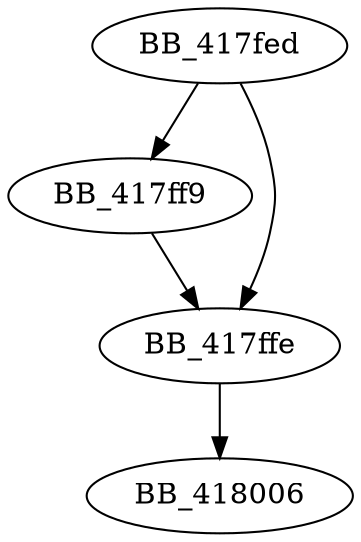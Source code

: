 DiGraph _fast_error_exit{
BB_417fed->BB_417ff9
BB_417fed->BB_417ffe
BB_417ff9->BB_417ffe
BB_417ffe->BB_418006
}
